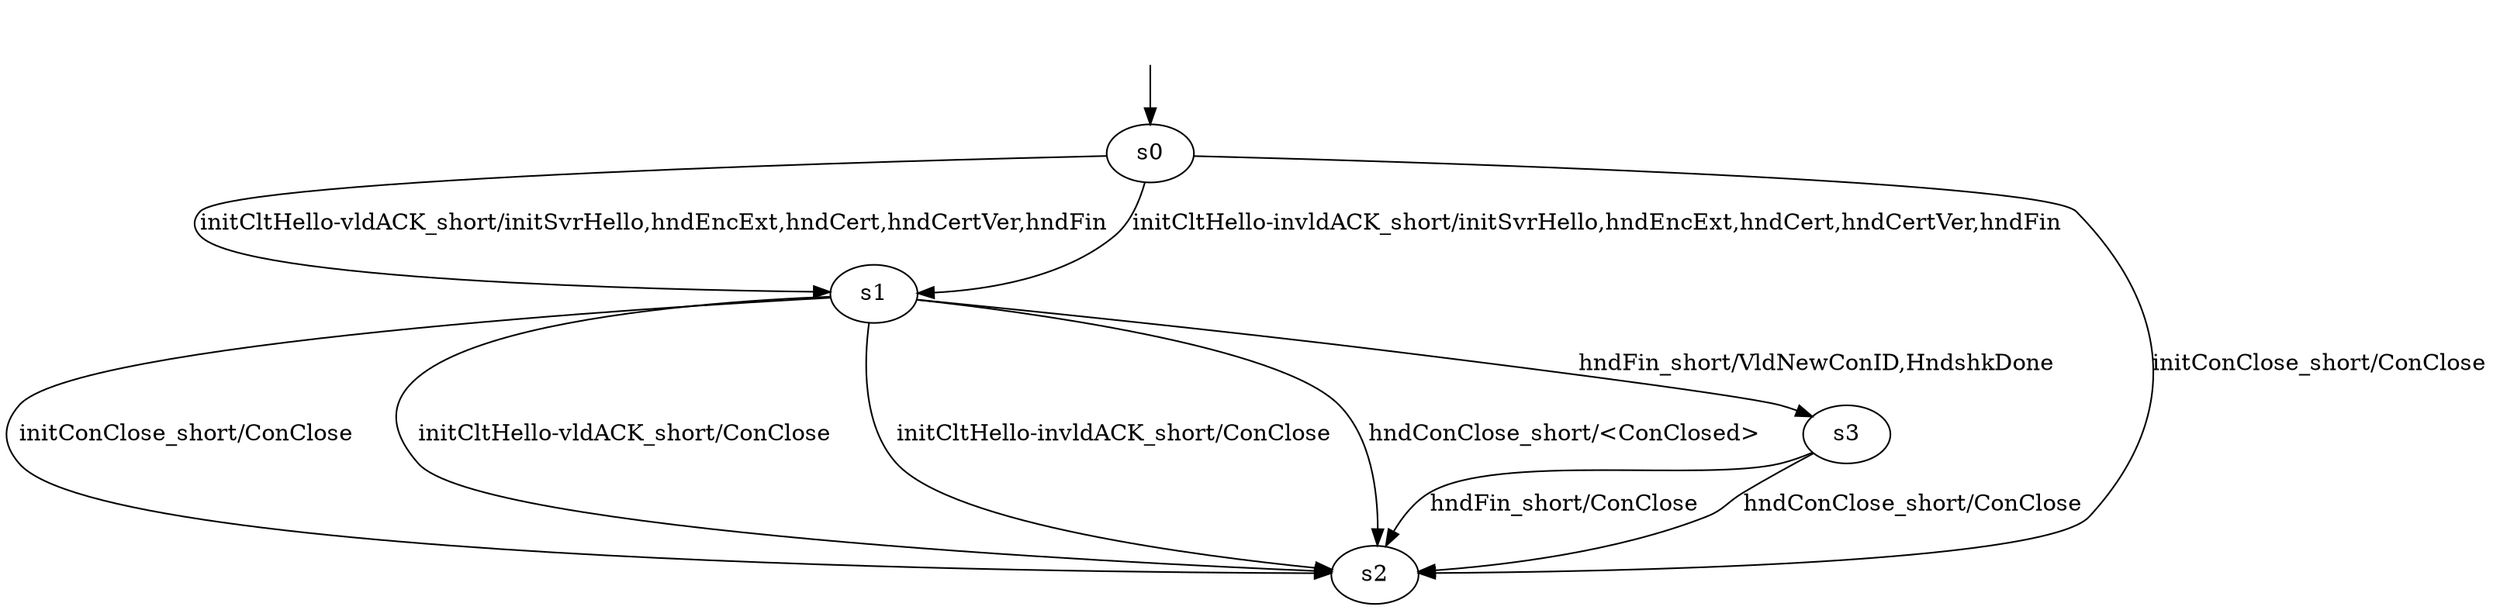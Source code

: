digraph "xquicModels/xquic-B-s-0/learnedModel" {
s0 [label=s0];
s1 [label=s1];
s2 [label=s2];
s3 [label=s3];
s0 -> s2  [label="initConClose_short/ConClose "];
s0 -> s1  [label="initCltHello-vldACK_short/initSvrHello,hndEncExt,hndCert,hndCertVer,hndFin "];
s0 -> s1  [label="initCltHello-invldACK_short/initSvrHello,hndEncExt,hndCert,hndCertVer,hndFin "];
s1 -> s2  [label="initConClose_short/ConClose "];
s1 -> s2  [label="initCltHello-vldACK_short/ConClose "];
s1 -> s2  [label="initCltHello-invldACK_short/ConClose "];
s1 -> s3  [label="hndFin_short/VldNewConID,HndshkDone "];
s1 -> s2  [label="hndConClose_short/<ConClosed> "];
s3 -> s2  [label="hndFin_short/ConClose "];
s3 -> s2  [label="hndConClose_short/ConClose "];
__start0 [label="", shape=none];
__start0 -> s0  [label=""];
}
